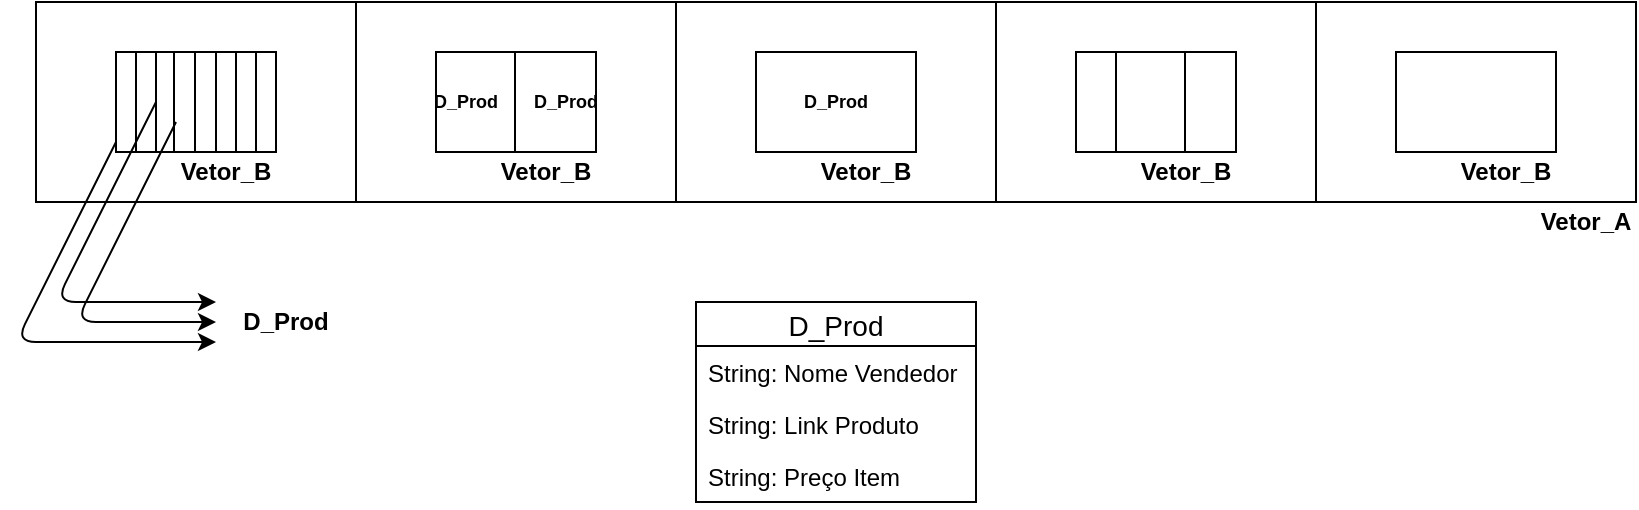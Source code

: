 <mxfile version="13.1.11" type="device"><diagram id="v3dTkIDTVXDaXP_vV-AS" name="Page-1"><mxGraphModel dx="1038" dy="580" grid="0" gridSize="10" guides="1" tooltips="1" connect="1" arrows="1" fold="1" page="1" pageScale="1" pageWidth="827" pageHeight="1169" math="0" shadow="0"><root><mxCell id="0"/><mxCell id="1" parent="0"/><mxCell id="0ad6XoYu79Dd8O04ALKW-3" value="" style="rounded=0;whiteSpace=wrap;html=1;" vertex="1" parent="1"><mxGeometry x="40" y="240" width="160" height="100" as="geometry"/></mxCell><mxCell id="0ad6XoYu79Dd8O04ALKW-4" value="" style="rounded=0;whiteSpace=wrap;html=1;" vertex="1" parent="1"><mxGeometry x="200" y="240" width="160" height="100" as="geometry"/></mxCell><mxCell id="0ad6XoYu79Dd8O04ALKW-5" value="" style="rounded=0;whiteSpace=wrap;html=1;" vertex="1" parent="1"><mxGeometry x="360" y="240" width="160" height="100" as="geometry"/></mxCell><mxCell id="0ad6XoYu79Dd8O04ALKW-6" value="" style="rounded=0;whiteSpace=wrap;html=1;" vertex="1" parent="1"><mxGeometry x="520" y="240" width="160" height="100" as="geometry"/></mxCell><mxCell id="0ad6XoYu79Dd8O04ALKW-7" value="" style="rounded=0;whiteSpace=wrap;html=1;" vertex="1" parent="1"><mxGeometry x="680" y="240" width="160" height="100" as="geometry"/></mxCell><mxCell id="0ad6XoYu79Dd8O04ALKW-8" value="Vetor_A" style="text;html=1;strokeColor=none;fillColor=none;align=center;verticalAlign=middle;whiteSpace=wrap;rounded=0;fontStyle=1" vertex="1" parent="1"><mxGeometry x="790" y="340" width="50" height="20" as="geometry"/></mxCell><mxCell id="0ad6XoYu79Dd8O04ALKW-11" style="edgeStyle=orthogonalEdgeStyle;rounded=0;orthogonalLoop=1;jettySize=auto;html=1;exitX=0.5;exitY=1;exitDx=0;exitDy=0;" edge="1" parent="1" source="0ad6XoYu79Dd8O04ALKW-8" target="0ad6XoYu79Dd8O04ALKW-8"><mxGeometry relative="1" as="geometry"/></mxCell><mxCell id="0ad6XoYu79Dd8O04ALKW-12" value="" style="rounded=0;whiteSpace=wrap;html=1;" vertex="1" parent="1"><mxGeometry x="80" y="265" width="80" height="50" as="geometry"/></mxCell><mxCell id="0ad6XoYu79Dd8O04ALKW-13" value="" style="rounded=0;whiteSpace=wrap;html=1;" vertex="1" parent="1"><mxGeometry x="240" y="265" width="80" height="50" as="geometry"/></mxCell><mxCell id="0ad6XoYu79Dd8O04ALKW-14" value="" style="rounded=0;whiteSpace=wrap;html=1;" vertex="1" parent="1"><mxGeometry x="400" y="265" width="80" height="50" as="geometry"/></mxCell><mxCell id="0ad6XoYu79Dd8O04ALKW-15" value="" style="rounded=0;whiteSpace=wrap;html=1;" vertex="1" parent="1"><mxGeometry x="560" y="265" width="80" height="50" as="geometry"/></mxCell><mxCell id="0ad6XoYu79Dd8O04ALKW-16" value="" style="rounded=0;whiteSpace=wrap;html=1;" vertex="1" parent="1"><mxGeometry x="720" y="265" width="80" height="50" as="geometry"/></mxCell><mxCell id="0ad6XoYu79Dd8O04ALKW-17" value="Vetor_B" style="text;html=1;strokeColor=none;fillColor=none;align=center;verticalAlign=middle;whiteSpace=wrap;rounded=0;fontStyle=1" vertex="1" parent="1"><mxGeometry x="110" y="315" width="50" height="20" as="geometry"/></mxCell><mxCell id="0ad6XoYu79Dd8O04ALKW-18" value="Vetor_B" style="text;html=1;strokeColor=none;fillColor=none;align=center;verticalAlign=middle;whiteSpace=wrap;rounded=0;fontStyle=1" vertex="1" parent="1"><mxGeometry x="270" y="315" width="50" height="20" as="geometry"/></mxCell><mxCell id="0ad6XoYu79Dd8O04ALKW-19" value="Vetor_B" style="text;html=1;strokeColor=none;fillColor=none;align=center;verticalAlign=middle;whiteSpace=wrap;rounded=0;fontStyle=1" vertex="1" parent="1"><mxGeometry x="430" y="315" width="50" height="20" as="geometry"/></mxCell><mxCell id="0ad6XoYu79Dd8O04ALKW-20" value="Vetor_B" style="text;html=1;strokeColor=none;fillColor=none;align=center;verticalAlign=middle;whiteSpace=wrap;rounded=0;fontStyle=1" vertex="1" parent="1"><mxGeometry x="590" y="315" width="50" height="20" as="geometry"/></mxCell><mxCell id="0ad6XoYu79Dd8O04ALKW-21" value="Vetor_B" style="text;html=1;strokeColor=none;fillColor=none;align=center;verticalAlign=middle;whiteSpace=wrap;rounded=0;fontStyle=1" vertex="1" parent="1"><mxGeometry x="750" y="315" width="50" height="20" as="geometry"/></mxCell><mxCell id="0ad6XoYu79Dd8O04ALKW-23" value="" style="endArrow=none;html=1;" edge="1" parent="1"><mxGeometry width="50" height="50" relative="1" as="geometry"><mxPoint x="90" y="315" as="sourcePoint"/><mxPoint x="90" y="265" as="targetPoint"/><Array as="points"><mxPoint x="90" y="285"/></Array></mxGeometry></mxCell><mxCell id="0ad6XoYu79Dd8O04ALKW-24" value="" style="endArrow=none;html=1;" edge="1" parent="1"><mxGeometry width="50" height="50" relative="1" as="geometry"><mxPoint x="100" y="315" as="sourcePoint"/><mxPoint x="100" y="265" as="targetPoint"/><Array as="points"><mxPoint x="100" y="285"/></Array></mxGeometry></mxCell><mxCell id="0ad6XoYu79Dd8O04ALKW-25" value="" style="endArrow=none;html=1;" edge="1" parent="1"><mxGeometry width="50" height="50" relative="1" as="geometry"><mxPoint x="109" y="315" as="sourcePoint"/><mxPoint x="109" y="265" as="targetPoint"/><Array as="points"><mxPoint x="109" y="285"/></Array></mxGeometry></mxCell><mxCell id="0ad6XoYu79Dd8O04ALKW-26" value="" style="endArrow=none;html=1;" edge="1" parent="1"><mxGeometry width="50" height="50" relative="1" as="geometry"><mxPoint x="119.5" y="315" as="sourcePoint"/><mxPoint x="119.5" y="265" as="targetPoint"/><Array as="points"><mxPoint x="119.5" y="285"/></Array></mxGeometry></mxCell><mxCell id="0ad6XoYu79Dd8O04ALKW-27" value="" style="endArrow=none;html=1;" edge="1" parent="1"><mxGeometry width="50" height="50" relative="1" as="geometry"><mxPoint x="130" y="315" as="sourcePoint"/><mxPoint x="130" y="265" as="targetPoint"/><Array as="points"><mxPoint x="130" y="285"/></Array></mxGeometry></mxCell><mxCell id="0ad6XoYu79Dd8O04ALKW-28" value="" style="endArrow=none;html=1;" edge="1" parent="1"><mxGeometry width="50" height="50" relative="1" as="geometry"><mxPoint x="140" y="315" as="sourcePoint"/><mxPoint x="140" y="265" as="targetPoint"/><Array as="points"><mxPoint x="140" y="285"/></Array></mxGeometry></mxCell><mxCell id="0ad6XoYu79Dd8O04ALKW-29" value="" style="endArrow=none;html=1;" edge="1" parent="1"><mxGeometry width="50" height="50" relative="1" as="geometry"><mxPoint x="150" y="315" as="sourcePoint"/><mxPoint x="150" y="265" as="targetPoint"/><Array as="points"><mxPoint x="150" y="285"/></Array></mxGeometry></mxCell><mxCell id="0ad6XoYu79Dd8O04ALKW-30" value="" style="endArrow=none;html=1;" edge="1" parent="1"><mxGeometry width="50" height="50" relative="1" as="geometry"><mxPoint x="279.5" y="315" as="sourcePoint"/><mxPoint x="279.5" y="265" as="targetPoint"/><Array as="points"><mxPoint x="279.5" y="285"/></Array></mxGeometry></mxCell><mxCell id="0ad6XoYu79Dd8O04ALKW-31" value="" style="endArrow=none;html=1;" edge="1" parent="1"><mxGeometry width="50" height="50" relative="1" as="geometry"><mxPoint x="580" y="315" as="sourcePoint"/><mxPoint x="580" y="265" as="targetPoint"/><Array as="points"><mxPoint x="580" y="285"/></Array></mxGeometry></mxCell><mxCell id="0ad6XoYu79Dd8O04ALKW-32" value="" style="endArrow=none;html=1;" edge="1" parent="1"><mxGeometry width="50" height="50" relative="1" as="geometry"><mxPoint x="614.5" y="315" as="sourcePoint"/><mxPoint x="614.5" y="265" as="targetPoint"/><Array as="points"><mxPoint x="614.5" y="285"/></Array></mxGeometry></mxCell><mxCell id="0ad6XoYu79Dd8O04ALKW-33" value="" style="endArrow=classic;html=1;" edge="1" parent="1"><mxGeometry width="50" height="50" relative="1" as="geometry"><mxPoint x="100" y="290" as="sourcePoint"/><mxPoint x="130" y="390" as="targetPoint"/><Array as="points"><mxPoint x="50" y="390"/></Array></mxGeometry></mxCell><mxCell id="0ad6XoYu79Dd8O04ALKW-34" value="" style="endArrow=classic;html=1;" edge="1" parent="1"><mxGeometry width="50" height="50" relative="1" as="geometry"><mxPoint x="110" y="300" as="sourcePoint"/><mxPoint x="130" y="400" as="targetPoint"/><Array as="points"><mxPoint x="60" y="400"/></Array></mxGeometry></mxCell><mxCell id="0ad6XoYu79Dd8O04ALKW-35" value="" style="endArrow=classic;html=1;" edge="1" parent="1"><mxGeometry width="50" height="50" relative="1" as="geometry"><mxPoint x="80" y="310" as="sourcePoint"/><mxPoint x="130" y="410" as="targetPoint"/><Array as="points"><mxPoint x="30" y="410"/></Array></mxGeometry></mxCell><mxCell id="0ad6XoYu79Dd8O04ALKW-36" value="D_Prod" style="text;html=1;strokeColor=none;fillColor=none;align=center;verticalAlign=middle;whiteSpace=wrap;rounded=0;fontStyle=1" vertex="1" parent="1"><mxGeometry x="140" y="390" width="50" height="20" as="geometry"/></mxCell><mxCell id="0ad6XoYu79Dd8O04ALKW-38" value="D_Prod" style="text;html=1;strokeColor=none;fillColor=none;align=center;verticalAlign=middle;whiteSpace=wrap;rounded=0;fontStyle=1;fontSize=9;" vertex="1" parent="1"><mxGeometry x="240" y="280" width="30" height="20" as="geometry"/></mxCell><mxCell id="0ad6XoYu79Dd8O04ALKW-39" value="D_Prod" style="text;html=1;strokeColor=none;fillColor=none;align=center;verticalAlign=middle;whiteSpace=wrap;rounded=0;fontStyle=1;fontSize=9;" vertex="1" parent="1"><mxGeometry x="280" y="280" width="50" height="20" as="geometry"/></mxCell><mxCell id="0ad6XoYu79Dd8O04ALKW-41" value="D_Prod" style="text;html=1;strokeColor=none;fillColor=none;align=center;verticalAlign=middle;whiteSpace=wrap;rounded=0;fontStyle=1;fontSize=9;" vertex="1" parent="1"><mxGeometry x="415" y="280" width="50" height="20" as="geometry"/></mxCell><mxCell id="0ad6XoYu79Dd8O04ALKW-42" value="D_Prod" style="swimlane;fontStyle=0;childLayout=stackLayout;horizontal=1;startSize=22;horizontalStack=0;resizeParent=1;resizeParentMax=0;resizeLast=0;collapsible=1;marginBottom=0;align=center;fontSize=14;" vertex="1" parent="1"><mxGeometry x="370" y="390" width="140" height="100" as="geometry"/></mxCell><mxCell id="0ad6XoYu79Dd8O04ALKW-43" value="String: Nome Vendedor" style="text;strokeColor=none;fillColor=none;spacingLeft=4;spacingRight=4;overflow=hidden;rotatable=0;points=[[0,0.5],[1,0.5]];portConstraint=eastwest;fontSize=12;" vertex="1" parent="0ad6XoYu79Dd8O04ALKW-42"><mxGeometry y="22" width="140" height="26" as="geometry"/></mxCell><mxCell id="0ad6XoYu79Dd8O04ALKW-44" value="String: Link Produto" style="text;strokeColor=none;fillColor=none;spacingLeft=4;spacingRight=4;overflow=hidden;rotatable=0;points=[[0,0.5],[1,0.5]];portConstraint=eastwest;fontSize=12;" vertex="1" parent="0ad6XoYu79Dd8O04ALKW-42"><mxGeometry y="48" width="140" height="26" as="geometry"/></mxCell><mxCell id="0ad6XoYu79Dd8O04ALKW-45" value="String: Preço Item" style="text;strokeColor=none;fillColor=none;spacingLeft=4;spacingRight=4;overflow=hidden;rotatable=0;points=[[0,0.5],[1,0.5]];portConstraint=eastwest;fontSize=12;" vertex="1" parent="0ad6XoYu79Dd8O04ALKW-42"><mxGeometry y="74" width="140" height="26" as="geometry"/></mxCell></root></mxGraphModel></diagram></mxfile>